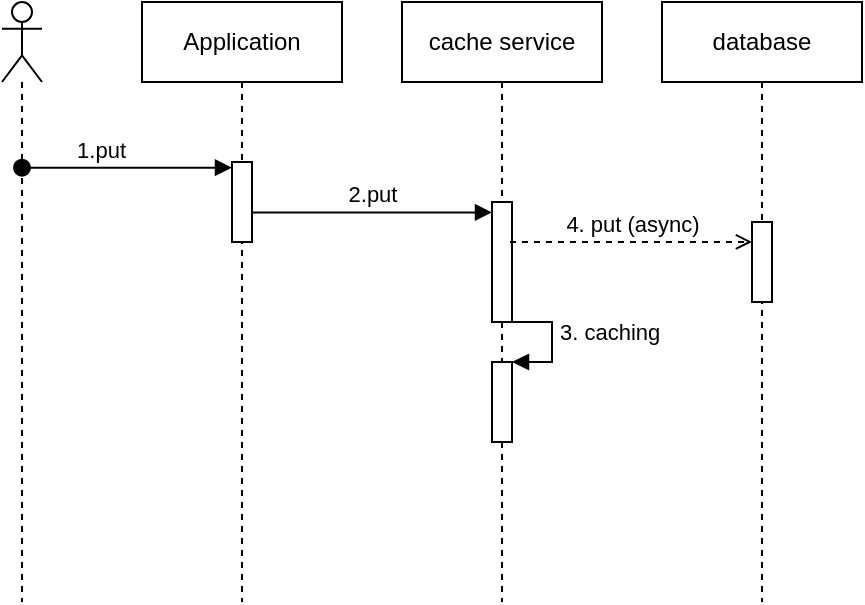 <mxfile version="14.8.5" type="github">
  <diagram id="Z4AKtYrA0xERn5aJpjcW" name="Page-1">
    <mxGraphModel dx="1186" dy="607" grid="1" gridSize="10" guides="1" tooltips="1" connect="1" arrows="1" fold="1" page="1" pageScale="1" pageWidth="827" pageHeight="1169" math="0" shadow="0">
      <root>
        <mxCell id="0" />
        <mxCell id="1" parent="0" />
        <mxCell id="TtOdsmfDPJnBqmSysK0O-3" value="" style="shape=umlLifeline;participant=umlActor;perimeter=lifelinePerimeter;whiteSpace=wrap;html=1;container=1;collapsible=0;recursiveResize=0;verticalAlign=top;spacingTop=36;outlineConnect=0;" parent="1" vertex="1">
          <mxGeometry x="70" y="110" width="20" height="300" as="geometry" />
        </mxCell>
        <mxCell id="TtOdsmfDPJnBqmSysK0O-4" value="Application" style="shape=umlLifeline;perimeter=lifelinePerimeter;whiteSpace=wrap;html=1;container=1;collapsible=0;recursiveResize=0;outlineConnect=0;" parent="1" vertex="1">
          <mxGeometry x="140" y="110" width="100" height="300" as="geometry" />
        </mxCell>
        <mxCell id="TtOdsmfDPJnBqmSysK0O-12" value="" style="html=1;points=[];perimeter=orthogonalPerimeter;" parent="TtOdsmfDPJnBqmSysK0O-4" vertex="1">
          <mxGeometry x="45" y="80" width="10" height="40" as="geometry" />
        </mxCell>
        <mxCell id="TtOdsmfDPJnBqmSysK0O-5" value="cache service" style="shape=umlLifeline;perimeter=lifelinePerimeter;whiteSpace=wrap;html=1;container=1;collapsible=0;recursiveResize=0;outlineConnect=0;" parent="1" vertex="1">
          <mxGeometry x="270" y="110" width="100" height="300" as="geometry" />
        </mxCell>
        <mxCell id="TtOdsmfDPJnBqmSysK0O-19" value="" style="html=1;points=[];perimeter=orthogonalPerimeter;" parent="TtOdsmfDPJnBqmSysK0O-5" vertex="1">
          <mxGeometry x="45" y="100" width="10" height="60" as="geometry" />
        </mxCell>
        <mxCell id="TtOdsmfDPJnBqmSysK0O-6" value="database" style="shape=umlLifeline;perimeter=lifelinePerimeter;whiteSpace=wrap;html=1;container=1;collapsible=0;recursiveResize=0;outlineConnect=0;" parent="1" vertex="1">
          <mxGeometry x="400" y="110" width="100" height="300" as="geometry" />
        </mxCell>
        <mxCell id="TtOdsmfDPJnBqmSysK0O-13" value="1.put" style="html=1;verticalAlign=bottom;startArrow=oval;endArrow=block;startSize=8;entryX=0;entryY=0.071;entryDx=0;entryDy=0;entryPerimeter=0;align=right;" parent="1" source="TtOdsmfDPJnBqmSysK0O-3" target="TtOdsmfDPJnBqmSysK0O-12" edge="1">
          <mxGeometry relative="1" as="geometry">
            <mxPoint x="145" y="190" as="sourcePoint" />
          </mxGeometry>
        </mxCell>
        <mxCell id="TtOdsmfDPJnBqmSysK0O-20" value="2.put" style="html=1;verticalAlign=bottom;endArrow=block;entryX=0;entryY=0.087;entryDx=0;entryDy=0;entryPerimeter=0;" parent="1" source="TtOdsmfDPJnBqmSysK0O-12" target="TtOdsmfDPJnBqmSysK0O-19" edge="1">
          <mxGeometry relative="1" as="geometry">
            <mxPoint x="245" y="210" as="sourcePoint" />
          </mxGeometry>
        </mxCell>
        <mxCell id="Huk0bmdrDjWIL5dsgFhb-1" value="" style="html=1;points=[];perimeter=orthogonalPerimeter;" parent="1" vertex="1">
          <mxGeometry x="315" y="290" width="10" height="40" as="geometry" />
        </mxCell>
        <mxCell id="Huk0bmdrDjWIL5dsgFhb-2" value="3. caching" style="edgeStyle=orthogonalEdgeStyle;html=1;align=left;spacingLeft=2;endArrow=block;rounded=0;entryX=1;entryY=0;" parent="1" target="Huk0bmdrDjWIL5dsgFhb-1" edge="1">
          <mxGeometry relative="1" as="geometry">
            <mxPoint x="315" y="270" as="sourcePoint" />
            <Array as="points">
              <mxPoint x="345" y="270" />
            </Array>
          </mxGeometry>
        </mxCell>
        <mxCell id="Huk0bmdrDjWIL5dsgFhb-7" value="" style="html=1;points=[];perimeter=orthogonalPerimeter;" parent="1" vertex="1">
          <mxGeometry x="445" y="220" width="10" height="40" as="geometry" />
        </mxCell>
        <mxCell id="Huk0bmdrDjWIL5dsgFhb-8" value="4. put (async)" style="html=1;verticalAlign=bottom;startArrow=none;endArrow=open;startSize=8;exitX=0.9;exitY=0.333;exitDx=0;exitDy=0;exitPerimeter=0;startFill=0;endFill=0;dashed=1;" parent="1" source="TtOdsmfDPJnBqmSysK0O-19" target="Huk0bmdrDjWIL5dsgFhb-7" edge="1">
          <mxGeometry relative="1" as="geometry">
            <mxPoint x="400" y="230" as="sourcePoint" />
          </mxGeometry>
        </mxCell>
      </root>
    </mxGraphModel>
  </diagram>
</mxfile>
